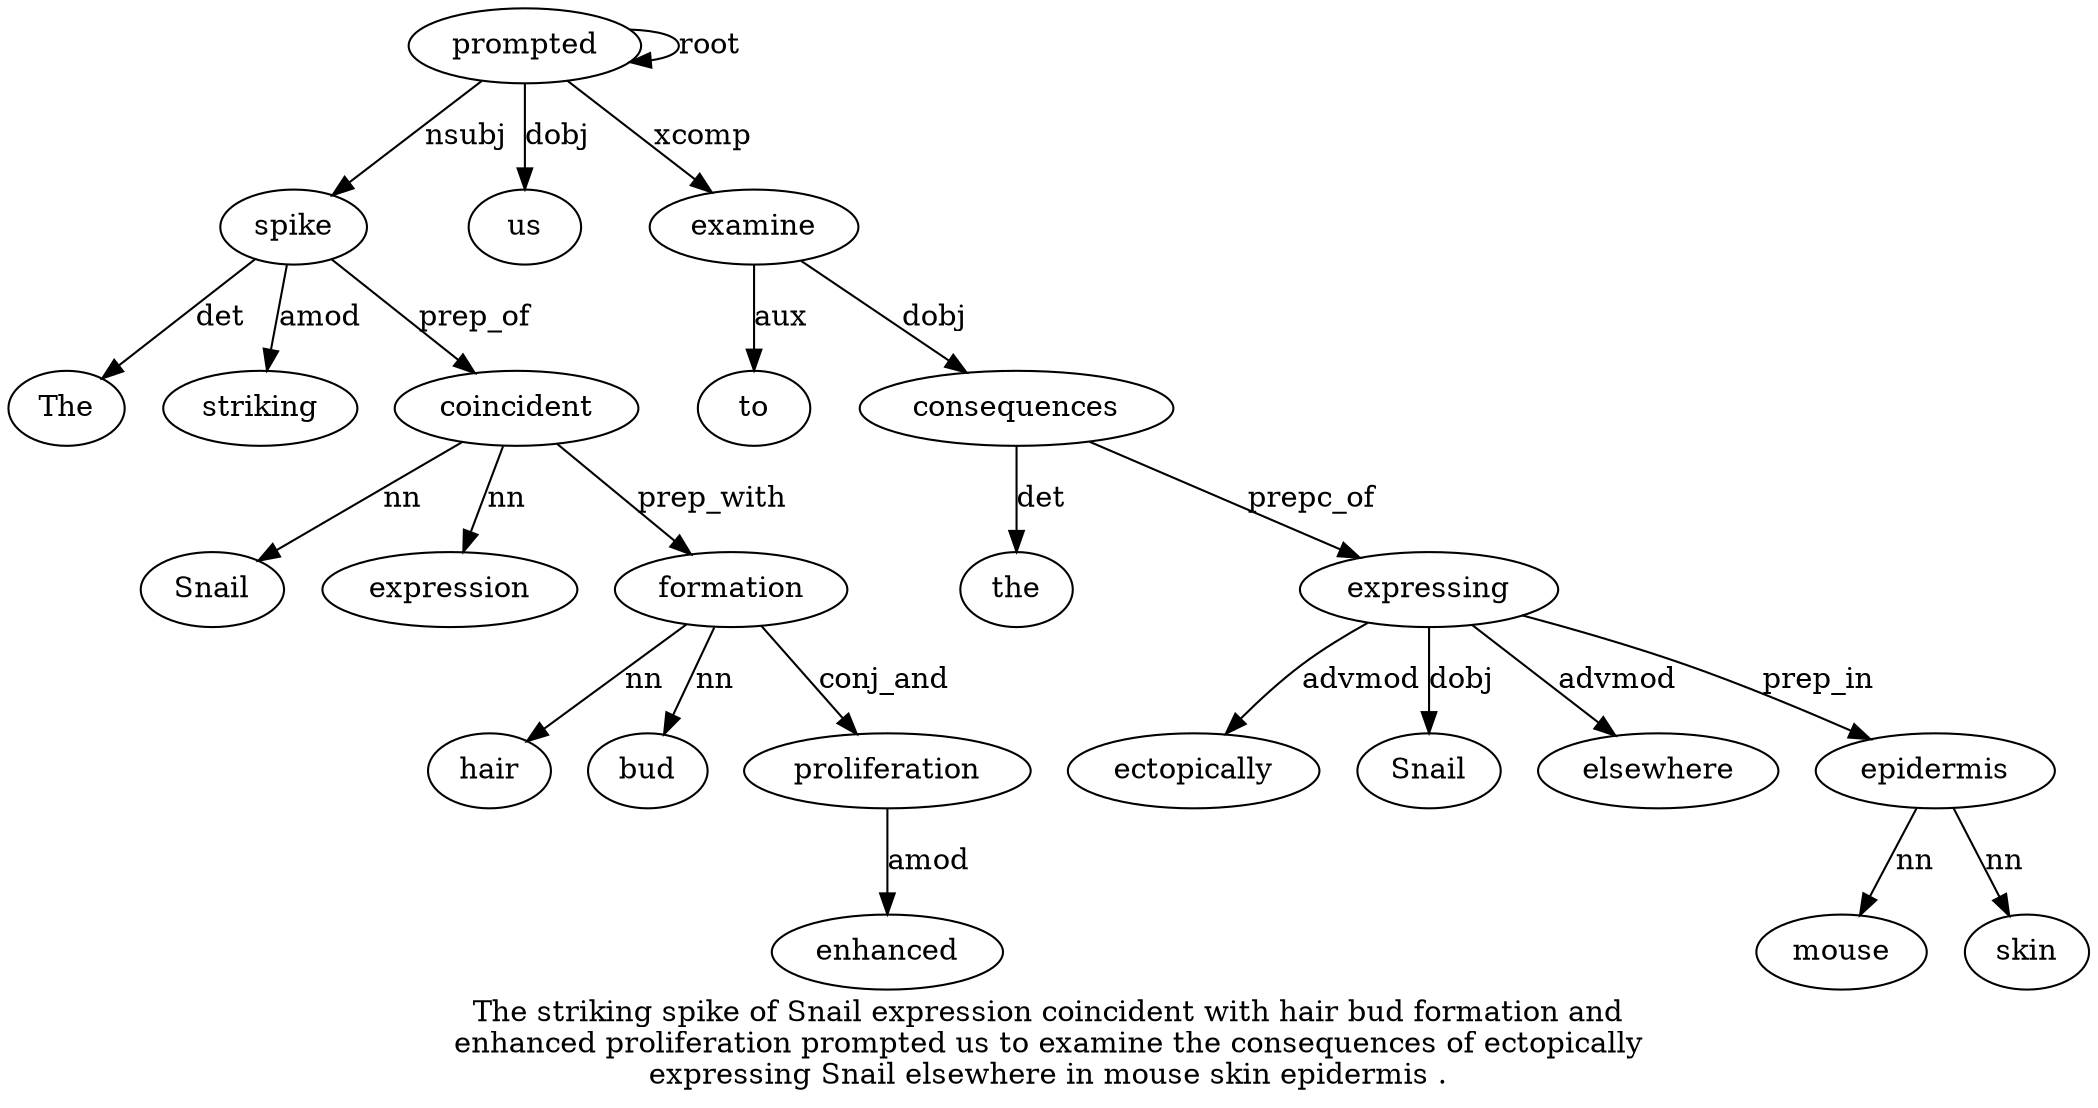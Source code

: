 digraph "The striking spike of Snail expression coincident with hair bud formation and enhanced proliferation prompted us to examine the consequences of ectopically expressing Snail elsewhere in mouse skin epidermis ." {
label="The striking spike of Snail expression coincident with hair bud formation and
enhanced proliferation prompted us to examine the consequences of ectopically
expressing Snail elsewhere in mouse skin epidermis .";
spike3 [style=filled, fillcolor=white, label=spike];
The1 [style=filled, fillcolor=white, label=The];
spike3 -> The1  [label=det];
striking2 [style=filled, fillcolor=white, label=striking];
spike3 -> striking2  [label=amod];
prompted15 [style=filled, fillcolor=white, label=prompted];
prompted15 -> spike3  [label=nsubj];
coincident7 [style=filled, fillcolor=white, label=coincident];
Snail5 [style=filled, fillcolor=white, label=Snail];
coincident7 -> Snail5  [label=nn];
expression6 [style=filled, fillcolor=white, label=expression];
coincident7 -> expression6  [label=nn];
spike3 -> coincident7  [label=prep_of];
formation11 [style=filled, fillcolor=white, label=formation];
hair9 [style=filled, fillcolor=white, label=hair];
formation11 -> hair9  [label=nn];
bud10 [style=filled, fillcolor=white, label=bud];
formation11 -> bud10  [label=nn];
coincident7 -> formation11  [label=prep_with];
proliferation14 [style=filled, fillcolor=white, label=proliferation];
enhanced13 [style=filled, fillcolor=white, label=enhanced];
proliferation14 -> enhanced13  [label=amod];
formation11 -> proliferation14  [label=conj_and];
prompted15 -> prompted15  [label=root];
us16 [style=filled, fillcolor=white, label=us];
prompted15 -> us16  [label=dobj];
examine18 [style=filled, fillcolor=white, label=examine];
to17 [style=filled, fillcolor=white, label=to];
examine18 -> to17  [label=aux];
prompted15 -> examine18  [label=xcomp];
consequences20 [style=filled, fillcolor=white, label=consequences];
the19 [style=filled, fillcolor=white, label=the];
consequences20 -> the19  [label=det];
examine18 -> consequences20  [label=dobj];
expressing23 [style=filled, fillcolor=white, label=expressing];
ectopically22 [style=filled, fillcolor=white, label=ectopically];
expressing23 -> ectopically22  [label=advmod];
consequences20 -> expressing23  [label=prepc_of];
Snail24 [style=filled, fillcolor=white, label=Snail];
expressing23 -> Snail24  [label=dobj];
elsewhere25 [style=filled, fillcolor=white, label=elsewhere];
expressing23 -> elsewhere25  [label=advmod];
epidermis29 [style=filled, fillcolor=white, label=epidermis];
mouse27 [style=filled, fillcolor=white, label=mouse];
epidermis29 -> mouse27  [label=nn];
skin28 [style=filled, fillcolor=white, label=skin];
epidermis29 -> skin28  [label=nn];
expressing23 -> epidermis29  [label=prep_in];
}
